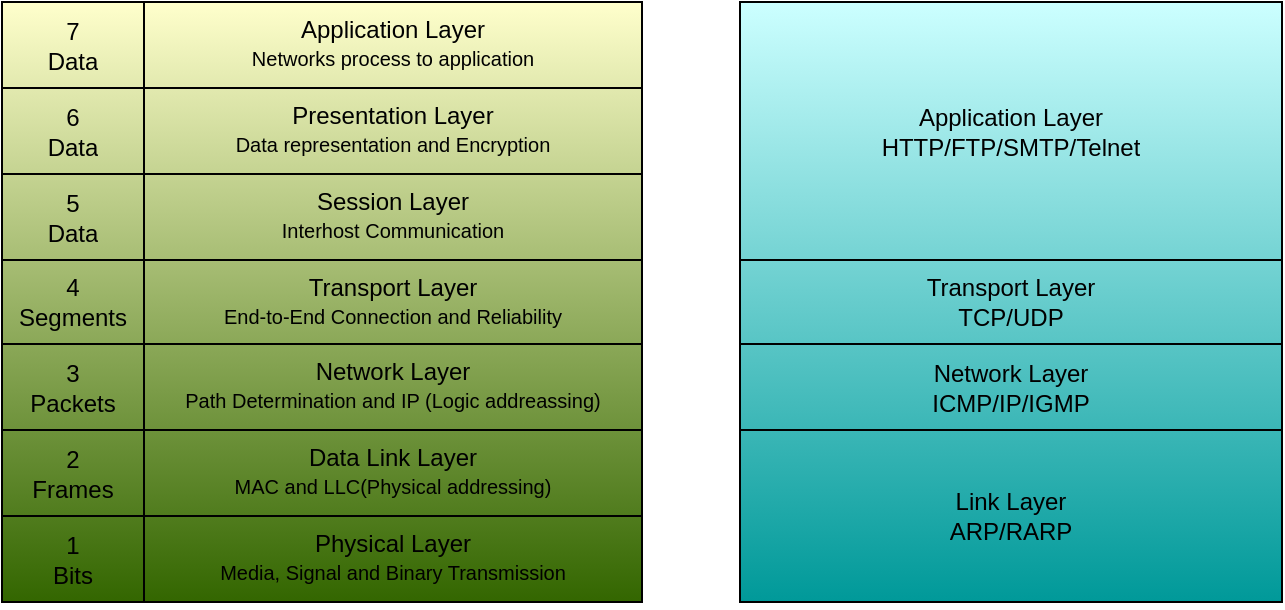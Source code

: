 <mxfile>
    <diagram id="yDLtxd-0SpXoe-jNr04k" name="OSI 7 layer">
        <mxGraphModel dx="365" dy="779" grid="0" gridSize="1" guides="1" tooltips="1" connect="1" arrows="1" fold="1" page="1" pageScale="1" pageWidth="1169" pageHeight="827" math="0" shadow="0">
            <root>
                <mxCell id="0"/>
                <mxCell id="1" parent="0"/>
                <mxCell id="3" value="" style="shape=table;startSize=0;container=1;collapsible=0;childLayout=tableLayout;strokeWidth=1;perimeterSpacing=0;gradientColor=#336600;fillColor=#FFFFCC;movable=1;resizable=1;rotatable=1;deletable=1;editable=1;connectable=1;" parent="1" vertex="1">
                    <mxGeometry x="435" y="191" width="320" height="300" as="geometry"/>
                </mxCell>
                <mxCell id="4" value="" style="shape=tableRow;horizontal=0;startSize=0;swimlaneHead=0;swimlaneBody=0;top=0;left=0;bottom=0;right=0;collapsible=0;dropTarget=0;fillColor=none;points=[[0,0.5],[1,0.5]];portConstraint=eastwest;swimlaneFillColor=none;strokeWidth=1;perimeterSpacing=0;movable=1;resizable=1;rotatable=1;deletable=1;editable=1;connectable=1;" parent="3" vertex="1">
                    <mxGeometry width="320" height="43" as="geometry"/>
                </mxCell>
                <mxCell id="5" value="7&lt;br&gt;Data" style="shape=partialRectangle;html=1;whiteSpace=wrap;connectable=1;overflow=hidden;fillColor=none;top=0;left=0;bottom=0;right=0;pointerEvents=1;shadow=0;strokeColor=#000000;fillStyle=auto;gradientDirection=south;gradientColor=#FFCC99;strokeWidth=1;perimeterSpacing=0;movable=1;resizable=1;rotatable=1;deletable=1;editable=1;" parent="4" vertex="1">
                    <mxGeometry width="71" height="43" as="geometry">
                        <mxRectangle width="71" height="43" as="alternateBounds"/>
                    </mxGeometry>
                </mxCell>
                <mxCell id="6" value="Application Layer&lt;br&gt;&lt;font style=&quot;font-size: 10px;&quot;&gt;Networks process to application&lt;/font&gt;" style="shape=partialRectangle;html=1;whiteSpace=wrap;connectable=1;overflow=hidden;fillColor=none;top=0;left=0;bottom=0;right=0;pointerEvents=1;verticalAlign=top;strokeColor=#d79b00;gradientColor=#FFCC99;strokeWidth=1;perimeterSpacing=0;movable=1;resizable=1;rotatable=1;deletable=1;editable=1;" parent="4" vertex="1">
                    <mxGeometry x="71" width="249" height="43" as="geometry">
                        <mxRectangle width="249" height="43" as="alternateBounds"/>
                    </mxGeometry>
                </mxCell>
                <mxCell id="7" value="" style="shape=tableRow;horizontal=0;startSize=0;swimlaneHead=0;swimlaneBody=0;top=0;left=0;bottom=0;right=0;collapsible=0;dropTarget=0;fillColor=none;points=[[0,0.5],[1,0.5]];portConstraint=eastwest;verticalAlign=top;strokeWidth=1;perimeterSpacing=0;movable=1;resizable=1;rotatable=1;deletable=1;editable=1;connectable=1;" parent="3" vertex="1">
                    <mxGeometry y="43" width="320" height="43" as="geometry"/>
                </mxCell>
                <mxCell id="8" value="6&lt;br&gt;Data" style="shape=partialRectangle;html=1;whiteSpace=wrap;connectable=1;overflow=hidden;fillColor=none;top=0;left=0;bottom=0;right=0;pointerEvents=1;shadow=0;strokeColor=#000000;fillStyle=auto;gradientDirection=south;gradientColor=#FFB366;strokeWidth=1;perimeterSpacing=0;movable=1;resizable=1;rotatable=1;deletable=1;editable=1;" parent="7" vertex="1">
                    <mxGeometry width="71" height="43" as="geometry">
                        <mxRectangle width="71" height="43" as="alternateBounds"/>
                    </mxGeometry>
                </mxCell>
                <mxCell id="9" value="Presentation Layer&lt;br&gt;&lt;font style=&quot;font-size: 10px;&quot;&gt;Data representation and Encryption&lt;/font&gt;" style="shape=partialRectangle;html=1;whiteSpace=wrap;connectable=1;overflow=hidden;fillColor=none;top=0;left=0;bottom=0;right=0;pointerEvents=1;verticalAlign=top;strokeColor=#d79b00;gradientColor=#FFB366;strokeWidth=1;perimeterSpacing=0;movable=1;resizable=1;rotatable=1;deletable=1;editable=1;" parent="7" vertex="1">
                    <mxGeometry x="71" width="249" height="43" as="geometry">
                        <mxRectangle width="249" height="43" as="alternateBounds"/>
                    </mxGeometry>
                </mxCell>
                <mxCell id="10" value="" style="shape=tableRow;horizontal=0;startSize=0;swimlaneHead=0;swimlaneBody=0;top=0;left=0;bottom=0;right=0;collapsible=0;dropTarget=0;fillColor=none;points=[[0,0.5],[1,0.5]];portConstraint=eastwest;strokeWidth=1;perimeterSpacing=0;movable=1;resizable=1;rotatable=1;deletable=1;editable=1;connectable=1;" parent="3" vertex="1">
                    <mxGeometry y="86" width="320" height="43" as="geometry"/>
                </mxCell>
                <mxCell id="11" value="5&lt;br&gt;Data" style="shape=partialRectangle;html=1;whiteSpace=wrap;connectable=1;overflow=hidden;fillColor=none;top=0;left=0;bottom=0;right=0;pointerEvents=1;shadow=0;strokeColor=#000000;fillStyle=auto;gradientDirection=south;gradientColor=#FF9933;strokeWidth=1;perimeterSpacing=0;movable=1;resizable=1;rotatable=1;deletable=1;editable=1;" parent="10" vertex="1">
                    <mxGeometry width="71" height="43" as="geometry">
                        <mxRectangle width="71" height="43" as="alternateBounds"/>
                    </mxGeometry>
                </mxCell>
                <mxCell id="12" value="Session Layer&lt;br&gt;&lt;font style=&quot;font-size: 10px;&quot;&gt;Interhost Communication&lt;/font&gt;" style="shape=partialRectangle;html=1;whiteSpace=wrap;connectable=1;overflow=hidden;fillColor=none;top=0;left=0;bottom=0;right=0;pointerEvents=1;verticalAlign=top;strokeColor=#d79b00;gradientColor=#FF9933;strokeWidth=1;perimeterSpacing=0;movable=1;resizable=1;rotatable=1;deletable=1;editable=1;" parent="10" vertex="1">
                    <mxGeometry x="71" width="249" height="43" as="geometry">
                        <mxRectangle width="249" height="43" as="alternateBounds"/>
                    </mxGeometry>
                </mxCell>
                <mxCell id="13" value="" style="shape=tableRow;horizontal=0;startSize=0;swimlaneHead=0;swimlaneBody=0;top=0;left=0;bottom=0;right=0;collapsible=0;dropTarget=0;fillColor=none;points=[[0,0.5],[1,0.5]];portConstraint=eastwest;strokeWidth=1;perimeterSpacing=0;movable=1;resizable=1;rotatable=1;deletable=1;editable=1;connectable=1;" parent="3" vertex="1">
                    <mxGeometry y="129" width="320" height="42" as="geometry"/>
                </mxCell>
                <mxCell id="14" value="4&lt;br&gt;Segments" style="shape=partialRectangle;html=1;whiteSpace=wrap;connectable=1;overflow=hidden;fillColor=none;top=0;left=0;bottom=0;right=0;pointerEvents=1;shadow=0;strokeColor=#000000;fillStyle=auto;gradientDirection=south;gradientColor=#FF8000;strokeWidth=1;perimeterSpacing=0;movable=1;resizable=1;rotatable=1;deletable=1;editable=1;" parent="13" vertex="1">
                    <mxGeometry width="71" height="42" as="geometry">
                        <mxRectangle width="71" height="42" as="alternateBounds"/>
                    </mxGeometry>
                </mxCell>
                <mxCell id="15" value="Transport Layer&lt;br&gt;&lt;font style=&quot;font-size: 10px;&quot;&gt;End-to-End Connection and Reliability&lt;/font&gt;" style="shape=partialRectangle;html=1;whiteSpace=wrap;connectable=1;overflow=hidden;fillColor=none;top=0;left=0;bottom=0;right=0;pointerEvents=1;verticalAlign=top;strokeColor=#d79b00;gradientColor=#FF8000;strokeWidth=1;perimeterSpacing=0;movable=1;resizable=1;rotatable=1;deletable=1;editable=1;" parent="13" vertex="1">
                    <mxGeometry x="71" width="249" height="42" as="geometry">
                        <mxRectangle width="249" height="42" as="alternateBounds"/>
                    </mxGeometry>
                </mxCell>
                <mxCell id="16" value="" style="shape=tableRow;horizontal=0;startSize=0;swimlaneHead=0;swimlaneBody=0;top=0;left=0;bottom=0;right=0;collapsible=0;dropTarget=0;fillColor=none;points=[[0,0.5],[1,0.5]];portConstraint=eastwest;strokeWidth=1;perimeterSpacing=0;movable=1;resizable=1;rotatable=1;deletable=1;editable=1;connectable=1;" parent="3" vertex="1">
                    <mxGeometry y="171" width="320" height="43" as="geometry"/>
                </mxCell>
                <mxCell id="17" value="3&lt;br&gt;Packets" style="shape=partialRectangle;html=1;whiteSpace=wrap;connectable=1;overflow=hidden;fillColor=none;top=0;left=0;bottom=0;right=0;pointerEvents=1;shadow=0;strokeColor=#000000;fillStyle=auto;gradientDirection=south;gradientColor=#CC6600;strokeWidth=1;perimeterSpacing=0;movable=1;resizable=1;rotatable=1;deletable=1;editable=1;" parent="16" vertex="1">
                    <mxGeometry width="71" height="43" as="geometry">
                        <mxRectangle width="71" height="43" as="alternateBounds"/>
                    </mxGeometry>
                </mxCell>
                <mxCell id="18" value="Network Layer&lt;br&gt;&lt;font style=&quot;font-size: 10px;&quot;&gt;Path Determination and IP (Logic addreassing)&lt;/font&gt;" style="shape=partialRectangle;html=1;whiteSpace=wrap;connectable=1;overflow=hidden;fillColor=none;top=0;left=0;bottom=0;right=0;pointerEvents=1;verticalAlign=top;strokeColor=#d79b00;gradientColor=#CC6600;strokeWidth=1;perimeterSpacing=0;movable=1;resizable=1;rotatable=1;deletable=1;editable=1;" parent="16" vertex="1">
                    <mxGeometry x="71" width="249" height="43" as="geometry">
                        <mxRectangle width="249" height="43" as="alternateBounds"/>
                    </mxGeometry>
                </mxCell>
                <mxCell id="19" value="" style="shape=tableRow;horizontal=0;startSize=0;swimlaneHead=0;swimlaneBody=0;top=0;left=0;bottom=0;right=0;collapsible=0;dropTarget=0;fillColor=none;points=[[0,0.5],[1,0.5]];portConstraint=eastwest;strokeWidth=1;perimeterSpacing=0;movable=1;resizable=1;rotatable=1;deletable=1;editable=1;connectable=1;" parent="3" vertex="1">
                    <mxGeometry y="214" width="320" height="43" as="geometry"/>
                </mxCell>
                <mxCell id="20" value="2&lt;br&gt;Frames" style="shape=partialRectangle;html=1;whiteSpace=wrap;connectable=1;overflow=hidden;fillColor=none;top=0;left=0;bottom=0;right=0;pointerEvents=1;shadow=0;strokeColor=#000000;fillStyle=auto;gradientDirection=south;gradientColor=#994C00;strokeWidth=1;perimeterSpacing=0;movable=1;resizable=1;rotatable=1;deletable=1;editable=1;" parent="19" vertex="1">
                    <mxGeometry width="71" height="43" as="geometry">
                        <mxRectangle width="71" height="43" as="alternateBounds"/>
                    </mxGeometry>
                </mxCell>
                <mxCell id="21" value="Data Link Layer&lt;br&gt;&lt;font style=&quot;font-size: 10px;&quot;&gt;MAC and LLC(Physical addressing)&lt;/font&gt;" style="shape=partialRectangle;html=1;whiteSpace=wrap;connectable=1;overflow=hidden;fillColor=none;top=0;left=0;bottom=0;right=0;pointerEvents=1;verticalAlign=top;strokeColor=#d79b00;gradientColor=#994C00;strokeWidth=1;perimeterSpacing=0;movable=1;resizable=1;rotatable=1;deletable=1;editable=1;" parent="19" vertex="1">
                    <mxGeometry x="71" width="249" height="43" as="geometry">
                        <mxRectangle width="249" height="43" as="alternateBounds"/>
                    </mxGeometry>
                </mxCell>
                <mxCell id="22" value="" style="shape=tableRow;horizontal=0;startSize=0;swimlaneHead=0;swimlaneBody=0;top=0;left=0;bottom=0;right=0;collapsible=0;dropTarget=0;fillColor=none;points=[[0,0.5],[1,0.5]];portConstraint=eastwest;strokeWidth=1;perimeterSpacing=0;movable=1;resizable=1;rotatable=1;deletable=1;editable=1;connectable=1;" parent="3" vertex="1">
                    <mxGeometry y="257" width="320" height="43" as="geometry"/>
                </mxCell>
                <mxCell id="23" value="1&lt;br&gt;Bits" style="shape=partialRectangle;html=1;whiteSpace=wrap;connectable=1;overflow=hidden;fillColor=none;top=0;left=0;bottom=0;right=0;pointerEvents=1;shadow=0;strokeColor=#000000;fillStyle=auto;gradientDirection=south;gradientColor=#663300;strokeWidth=1;perimeterSpacing=0;movable=1;resizable=1;rotatable=1;deletable=1;editable=1;" parent="22" vertex="1">
                    <mxGeometry width="71" height="43" as="geometry">
                        <mxRectangle width="71" height="43" as="alternateBounds"/>
                    </mxGeometry>
                </mxCell>
                <mxCell id="24" value="Physical Layer&lt;br&gt;&lt;font style=&quot;font-size: 10px;&quot;&gt;Media, Signal and Binary Transmission&lt;/font&gt;" style="shape=partialRectangle;html=1;whiteSpace=wrap;connectable=1;overflow=hidden;fillColor=none;top=0;left=0;bottom=0;right=0;pointerEvents=1;verticalAlign=top;strokeColor=#d79b00;gradientColor=none;strokeWidth=1;perimeterSpacing=0;movable=1;resizable=1;rotatable=1;deletable=1;editable=1;" parent="22" vertex="1">
                    <mxGeometry x="71" width="249" height="43" as="geometry">
                        <mxRectangle width="249" height="43" as="alternateBounds"/>
                    </mxGeometry>
                </mxCell>
                <mxCell id="38" value="" style="shape=table;startSize=0;container=1;collapsible=0;childLayout=tableLayout;shadow=0;fillStyle=auto;strokeColor=#000000;strokeWidth=1;fontSize=10;fillColor=#CCFFFF;gradientColor=#009999;gradientDirection=south;verticalAlign=top;movable=1;resizable=1;rotatable=1;deletable=1;editable=1;connectable=1;" parent="1" vertex="1">
                    <mxGeometry x="804" y="191" width="271" height="300" as="geometry"/>
                </mxCell>
                <mxCell id="39" value="" style="shape=tableRow;horizontal=0;startSize=0;swimlaneHead=0;swimlaneBody=0;top=0;left=0;bottom=0;right=0;collapsible=0;dropTarget=0;fillColor=none;points=[[0,0.5],[1,0.5]];portConstraint=eastwest;shadow=0;fillStyle=auto;strokeColor=#000000;strokeWidth=1;fontSize=10;movable=1;resizable=1;rotatable=1;deletable=1;editable=1;connectable=1;" parent="38" vertex="1">
                    <mxGeometry width="271" height="129" as="geometry"/>
                </mxCell>
                <mxCell id="40" value="&lt;font style=&quot;font-size: 12px;&quot;&gt;Application Layer&lt;br&gt;HTTP/FTP/SMTP/Telnet&lt;/font&gt;" style="shape=partialRectangle;html=1;whiteSpace=wrap;connectable=1;overflow=hidden;fillColor=none;top=0;left=0;bottom=0;right=0;pointerEvents=1;shadow=0;fillStyle=auto;strokeColor=#000000;strokeWidth=1;fontSize=10;verticalAlign=middle;movable=1;resizable=1;rotatable=1;deletable=1;editable=1;" parent="39" vertex="1">
                    <mxGeometry width="271" height="129" as="geometry">
                        <mxRectangle width="271" height="129" as="alternateBounds"/>
                    </mxGeometry>
                </mxCell>
                <mxCell id="41" value="" style="shape=tableRow;horizontal=0;startSize=0;swimlaneHead=0;swimlaneBody=0;top=0;left=0;bottom=0;right=0;collapsible=0;dropTarget=0;fillColor=none;points=[[0,0.5],[1,0.5]];portConstraint=eastwest;shadow=0;fillStyle=auto;strokeColor=#000000;strokeWidth=1;fontSize=10;movable=1;resizable=1;rotatable=1;deletable=1;editable=1;connectable=1;" parent="38" vertex="1">
                    <mxGeometry y="129" width="271" height="42" as="geometry"/>
                </mxCell>
                <mxCell id="42" value="&lt;span style=&quot;font-size: 12px;&quot;&gt;Transport Layer&lt;br&gt;TCP/UDP&lt;/span&gt;" style="shape=partialRectangle;html=1;whiteSpace=wrap;connectable=1;overflow=hidden;fillColor=none;top=0;left=0;bottom=0;right=0;pointerEvents=1;shadow=0;fillStyle=auto;strokeColor=#000000;strokeWidth=1;fontSize=10;verticalAlign=middle;movable=1;resizable=1;rotatable=1;deletable=1;editable=1;" parent="41" vertex="1">
                    <mxGeometry width="271" height="42" as="geometry">
                        <mxRectangle width="271" height="42" as="alternateBounds"/>
                    </mxGeometry>
                </mxCell>
                <mxCell id="43" value="" style="shape=tableRow;horizontal=0;startSize=0;swimlaneHead=0;swimlaneBody=0;top=0;left=0;bottom=0;right=0;collapsible=0;dropTarget=0;fillColor=none;points=[[0,0.5],[1,0.5]];portConstraint=eastwest;shadow=0;fillStyle=auto;strokeColor=#000000;strokeWidth=1;fontSize=10;movable=1;resizable=1;rotatable=1;deletable=1;editable=1;connectable=1;" parent="38" vertex="1">
                    <mxGeometry y="171" width="271" height="43" as="geometry"/>
                </mxCell>
                <mxCell id="44" value="&lt;font style=&quot;font-size: 12px;&quot;&gt;Network Layer&lt;br&gt;ICMP/IP/IGMP&lt;br&gt;&lt;/font&gt;" style="shape=partialRectangle;html=1;whiteSpace=wrap;connectable=1;overflow=hidden;fillColor=none;top=0;left=0;bottom=0;right=0;pointerEvents=1;shadow=0;fillStyle=auto;strokeColor=#000000;strokeWidth=1;fontSize=10;verticalAlign=middle;movable=1;resizable=1;rotatable=1;deletable=1;editable=1;" parent="43" vertex="1">
                    <mxGeometry width="271" height="43" as="geometry">
                        <mxRectangle width="271" height="43" as="alternateBounds"/>
                    </mxGeometry>
                </mxCell>
                <mxCell id="45" value="" style="shape=tableRow;horizontal=0;startSize=0;swimlaneHead=0;swimlaneBody=0;top=0;left=0;bottom=0;right=0;collapsible=0;dropTarget=0;fillColor=none;points=[[0,0.5],[1,0.5]];portConstraint=eastwest;shadow=0;fillStyle=auto;strokeColor=#000000;strokeWidth=1;fontSize=10;movable=1;resizable=1;rotatable=1;deletable=1;editable=1;connectable=1;" parent="38" vertex="1">
                    <mxGeometry y="214" width="271" height="86" as="geometry"/>
                </mxCell>
                <mxCell id="46" value="&lt;font style=&quot;font-size: 12px;&quot;&gt;Link Layer&lt;br&gt;ARP/RARP&lt;br&gt;&lt;/font&gt;" style="shape=partialRectangle;html=1;whiteSpace=wrap;connectable=1;overflow=hidden;fillColor=none;top=0;left=0;bottom=0;right=0;pointerEvents=1;shadow=0;fillStyle=auto;strokeColor=#000000;strokeWidth=1;fontSize=10;verticalAlign=middle;movable=1;resizable=1;rotatable=1;deletable=1;editable=1;" parent="45" vertex="1">
                    <mxGeometry width="271" height="86" as="geometry">
                        <mxRectangle width="271" height="86" as="alternateBounds"/>
                    </mxGeometry>
                </mxCell>
            </root>
        </mxGraphModel>
    </diagram>
    <diagram id="InQIK-dFPSttZjinBa4H" name="lwip hirachy">
        <mxGraphModel dx="365" dy="779" grid="0" gridSize="10" guides="1" tooltips="1" connect="1" arrows="1" fold="1" page="1" pageScale="1" pageWidth="1169" pageHeight="827" math="0" shadow="0">
            <root>
                <mxCell id="0"/>
                <mxCell id="1" parent="0"/>
                <mxCell id="7SNfVWMPzZ-A982V91ko-3" value="" style="edgeStyle=none;html=1;" parent="1" source="7SNfVWMPzZ-A982V91ko-1" target="7SNfVWMPzZ-A982V91ko-2" edge="1">
                    <mxGeometry relative="1" as="geometry"/>
                </mxCell>
                <mxCell id="7SNfVWMPzZ-A982V91ko-1" value="Socket API" style="rounded=0;whiteSpace=wrap;html=1;" parent="1" vertex="1">
                    <mxGeometry x="229" y="251" width="120" height="60" as="geometry"/>
                </mxCell>
                <mxCell id="7SNfVWMPzZ-A982V91ko-6" value="" style="edgeStyle=none;html=1;" parent="1" source="7SNfVWMPzZ-A982V91ko-2" target="7SNfVWMPzZ-A982V91ko-5" edge="1">
                    <mxGeometry relative="1" as="geometry"/>
                </mxCell>
                <mxCell id="7SNfVWMPzZ-A982V91ko-16" style="edgeStyle=none;html=1;entryX=0.5;entryY=1;entryDx=0;entryDy=0;" parent="1" source="7SNfVWMPzZ-A982V91ko-2" target="7SNfVWMPzZ-A982V91ko-1" edge="1">
                    <mxGeometry relative="1" as="geometry"/>
                </mxCell>
                <mxCell id="7SNfVWMPzZ-A982V91ko-2" value="NetConn API" style="rounded=0;whiteSpace=wrap;html=1;" parent="1" vertex="1">
                    <mxGeometry x="229" y="391" width="120" height="60" as="geometry"/>
                </mxCell>
                <mxCell id="7SNfVWMPzZ-A982V91ko-4" value="" style="endArrow=none;dashed=1;html=1;" parent="1" edge="1">
                    <mxGeometry width="50" height="50" relative="1" as="geometry">
                        <mxPoint x="175" y="480" as="sourcePoint"/>
                        <mxPoint x="852" y="474" as="targetPoint"/>
                    </mxGeometry>
                </mxCell>
                <mxCell id="7SNfVWMPzZ-A982V91ko-11" value="" style="edgeStyle=none;html=1;" parent="1" source="7SNfVWMPzZ-A982V91ko-5" target="7SNfVWMPzZ-A982V91ko-10" edge="1">
                    <mxGeometry relative="1" as="geometry"/>
                </mxCell>
                <mxCell id="7SNfVWMPzZ-A982V91ko-15" style="edgeStyle=none;html=1;entryX=0.5;entryY=1;entryDx=0;entryDy=0;" parent="1" source="7SNfVWMPzZ-A982V91ko-5" target="7SNfVWMPzZ-A982V91ko-2" edge="1">
                    <mxGeometry relative="1" as="geometry"/>
                </mxCell>
                <mxCell id="7SNfVWMPzZ-A982V91ko-5" value="RAW API" style="rounded=0;whiteSpace=wrap;html=1;" parent="1" vertex="1">
                    <mxGeometry x="229" y="531" width="120" height="60" as="geometry"/>
                </mxCell>
                <mxCell id="7SNfVWMPzZ-A982V91ko-7" value="Needed OS" style="text;html=1;strokeColor=none;fillColor=none;align=center;verticalAlign=middle;whiteSpace=wrap;rounded=0;" parent="1" vertex="1">
                    <mxGeometry x="526" y="435" width="82" height="30" as="geometry"/>
                </mxCell>
                <mxCell id="7SNfVWMPzZ-A982V91ko-9" value="No OS" style="text;html=1;strokeColor=none;fillColor=none;align=center;verticalAlign=middle;whiteSpace=wrap;rounded=0;" parent="1" vertex="1">
                    <mxGeometry x="526" y="484" width="82" height="30" as="geometry"/>
                </mxCell>
                <mxCell id="7SNfVWMPzZ-A982V91ko-14" style="edgeStyle=none;html=1;entryX=1;entryY=0.5;entryDx=0;entryDy=0;" parent="1" source="7SNfVWMPzZ-A982V91ko-10" target="7SNfVWMPzZ-A982V91ko-5" edge="1">
                    <mxGeometry relative="1" as="geometry"/>
                </mxCell>
                <mxCell id="7SNfVWMPzZ-A982V91ko-10" value="mailBox" style="ellipse;whiteSpace=wrap;html=1;rounded=0;" parent="1" vertex="1">
                    <mxGeometry x="423" y="521" width="80" height="80" as="geometry"/>
                </mxCell>
            </root>
        </mxGraphModel>
    </diagram>
</mxfile>